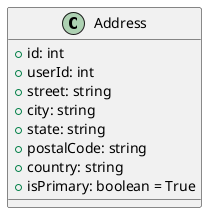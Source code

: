 @startuml
'https://plantuml.com/class-diagram

class Address{
    + id: int
    + userId: int
    + street: string
    + city: string
    + state: string
    + postalCode: string
    + country: string
    + isPrimary: boolean = True
}
@enduml